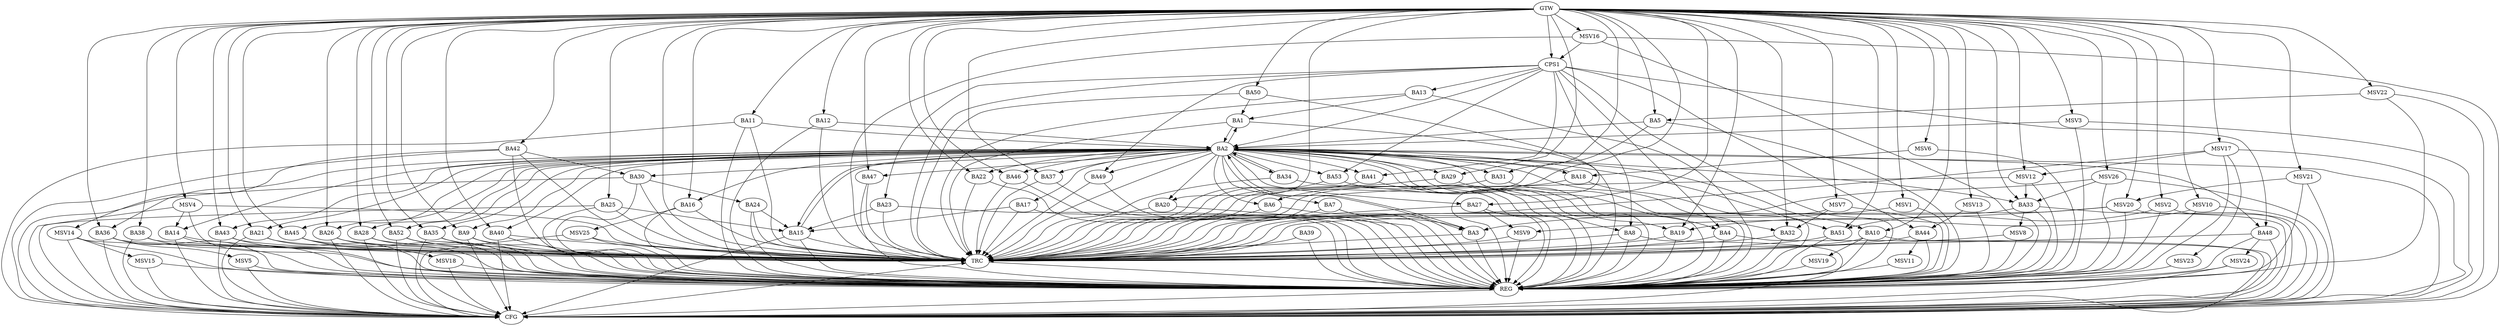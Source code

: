 strict digraph G {
  BA1 [ label="BA1" ];
  BA2 [ label="BA2" ];
  BA3 [ label="BA3" ];
  BA4 [ label="BA4" ];
  BA5 [ label="BA5" ];
  BA6 [ label="BA6" ];
  BA7 [ label="BA7" ];
  BA8 [ label="BA8" ];
  BA9 [ label="BA9" ];
  BA10 [ label="BA10" ];
  BA11 [ label="BA11" ];
  BA12 [ label="BA12" ];
  BA13 [ label="BA13" ];
  BA14 [ label="BA14" ];
  BA15 [ label="BA15" ];
  BA16 [ label="BA16" ];
  BA17 [ label="BA17" ];
  BA18 [ label="BA18" ];
  BA19 [ label="BA19" ];
  BA20 [ label="BA20" ];
  BA21 [ label="BA21" ];
  BA22 [ label="BA22" ];
  BA23 [ label="BA23" ];
  BA24 [ label="BA24" ];
  BA25 [ label="BA25" ];
  BA26 [ label="BA26" ];
  BA27 [ label="BA27" ];
  BA28 [ label="BA28" ];
  BA29 [ label="BA29" ];
  BA30 [ label="BA30" ];
  BA31 [ label="BA31" ];
  BA32 [ label="BA32" ];
  BA33 [ label="BA33" ];
  BA34 [ label="BA34" ];
  BA35 [ label="BA35" ];
  BA36 [ label="BA36" ];
  BA37 [ label="BA37" ];
  BA38 [ label="BA38" ];
  BA39 [ label="BA39" ];
  BA40 [ label="BA40" ];
  BA41 [ label="BA41" ];
  BA42 [ label="BA42" ];
  BA43 [ label="BA43" ];
  BA44 [ label="BA44" ];
  BA45 [ label="BA45" ];
  BA46 [ label="BA46" ];
  BA47 [ label="BA47" ];
  BA48 [ label="BA48" ];
  BA49 [ label="BA49" ];
  BA50 [ label="BA50" ];
  BA51 [ label="BA51" ];
  BA52 [ label="BA52" ];
  BA53 [ label="BA53" ];
  CPS1 [ label="CPS1" ];
  GTW [ label="GTW" ];
  REG [ label="REG" ];
  CFG [ label="CFG" ];
  TRC [ label="TRC" ];
  MSV1 [ label="MSV1" ];
  MSV2 [ label="MSV2" ];
  MSV3 [ label="MSV3" ];
  MSV4 [ label="MSV4" ];
  MSV5 [ label="MSV5" ];
  MSV6 [ label="MSV6" ];
  MSV7 [ label="MSV7" ];
  MSV8 [ label="MSV8" ];
  MSV9 [ label="MSV9" ];
  MSV10 [ label="MSV10" ];
  MSV11 [ label="MSV11" ];
  MSV12 [ label="MSV12" ];
  MSV13 [ label="MSV13" ];
  MSV14 [ label="MSV14" ];
  MSV15 [ label="MSV15" ];
  MSV16 [ label="MSV16" ];
  MSV17 [ label="MSV17" ];
  MSV18 [ label="MSV18" ];
  MSV19 [ label="MSV19" ];
  MSV20 [ label="MSV20" ];
  MSV21 [ label="MSV21" ];
  MSV22 [ label="MSV22" ];
  MSV23 [ label="MSV23" ];
  MSV24 [ label="MSV24" ];
  MSV25 [ label="MSV25" ];
  MSV26 [ label="MSV26" ];
  BA1 -> BA2;
  BA2 -> BA1;
  BA3 -> BA2;
  BA5 -> BA2;
  BA7 -> BA3;
  BA11 -> BA2;
  BA12 -> BA2;
  BA13 -> BA1;
  BA15 -> BA2;
  BA17 -> BA15;
  BA18 -> BA2;
  BA23 -> BA15;
  BA24 -> BA15;
  BA25 -> BA15;
  BA30 -> BA24;
  BA34 -> BA2;
  BA42 -> BA30;
  BA50 -> BA1;
  CPS1 -> BA4;
  CPS1 -> BA41;
  CPS1 -> BA23;
  CPS1 -> BA44;
  CPS1 -> BA2;
  CPS1 -> BA53;
  CPS1 -> BA49;
  CPS1 -> BA48;
  CPS1 -> BA13;
  CPS1 -> BA8;
  GTW -> BA5;
  GTW -> BA6;
  GTW -> BA9;
  GTW -> BA10;
  GTW -> BA11;
  GTW -> BA12;
  GTW -> BA16;
  GTW -> BA19;
  GTW -> BA20;
  GTW -> BA21;
  GTW -> BA22;
  GTW -> BA25;
  GTW -> BA26;
  GTW -> BA27;
  GTW -> BA28;
  GTW -> BA29;
  GTW -> BA31;
  GTW -> BA32;
  GTW -> BA33;
  GTW -> BA35;
  GTW -> BA36;
  GTW -> BA37;
  GTW -> BA38;
  GTW -> BA40;
  GTW -> BA42;
  GTW -> BA43;
  GTW -> BA45;
  GTW -> BA46;
  GTW -> BA47;
  GTW -> BA50;
  GTW -> BA51;
  GTW -> BA52;
  GTW -> CPS1;
  BA1 -> REG;
  BA2 -> REG;
  BA3 -> REG;
  BA4 -> REG;
  BA5 -> REG;
  BA6 -> REG;
  BA7 -> REG;
  BA8 -> REG;
  BA9 -> REG;
  BA10 -> REG;
  BA11 -> REG;
  BA12 -> REG;
  BA13 -> REG;
  BA14 -> REG;
  BA15 -> REG;
  BA16 -> REG;
  BA17 -> REG;
  BA18 -> REG;
  BA19 -> REG;
  BA20 -> REG;
  BA21 -> REG;
  BA22 -> REG;
  BA23 -> REG;
  BA24 -> REG;
  BA25 -> REG;
  BA26 -> REG;
  BA27 -> REG;
  BA28 -> REG;
  BA29 -> REG;
  BA30 -> REG;
  BA31 -> REG;
  BA32 -> REG;
  BA33 -> REG;
  BA34 -> REG;
  BA35 -> REG;
  BA36 -> REG;
  BA37 -> REG;
  BA38 -> REG;
  BA39 -> REG;
  BA40 -> REG;
  BA41 -> REG;
  BA42 -> REG;
  BA43 -> REG;
  BA44 -> REG;
  BA45 -> REG;
  BA46 -> REG;
  BA47 -> REG;
  BA48 -> REG;
  BA49 -> REG;
  BA50 -> REG;
  BA51 -> REG;
  BA52 -> REG;
  BA53 -> REG;
  CPS1 -> REG;
  BA48 -> CFG;
  BA25 -> CFG;
  BA14 -> CFG;
  BA9 -> CFG;
  BA38 -> CFG;
  BA4 -> CFG;
  BA52 -> CFG;
  BA42 -> CFG;
  BA40 -> CFG;
  BA15 -> CFG;
  BA33 -> CFG;
  BA43 -> CFG;
  BA10 -> CFG;
  BA26 -> CFG;
  BA36 -> CFG;
  BA11 -> CFG;
  BA30 -> CFG;
  BA35 -> CFG;
  BA2 -> CFG;
  BA8 -> CFG;
  BA28 -> CFG;
  BA21 -> CFG;
  REG -> CFG;
  BA1 -> TRC;
  BA2 -> TRC;
  BA3 -> TRC;
  BA4 -> TRC;
  BA5 -> TRC;
  BA6 -> TRC;
  BA7 -> TRC;
  BA8 -> TRC;
  BA9 -> TRC;
  BA10 -> TRC;
  BA11 -> TRC;
  BA12 -> TRC;
  BA13 -> TRC;
  BA14 -> TRC;
  BA15 -> TRC;
  BA16 -> TRC;
  BA17 -> TRC;
  BA18 -> TRC;
  BA19 -> TRC;
  BA20 -> TRC;
  BA21 -> TRC;
  BA22 -> TRC;
  BA23 -> TRC;
  BA24 -> TRC;
  BA25 -> TRC;
  BA26 -> TRC;
  BA27 -> TRC;
  BA28 -> TRC;
  BA29 -> TRC;
  BA30 -> TRC;
  BA31 -> TRC;
  BA32 -> TRC;
  BA33 -> TRC;
  BA34 -> TRC;
  BA35 -> TRC;
  BA36 -> TRC;
  BA37 -> TRC;
  BA38 -> TRC;
  BA39 -> TRC;
  BA40 -> TRC;
  BA41 -> TRC;
  BA42 -> TRC;
  BA43 -> TRC;
  BA44 -> TRC;
  BA45 -> TRC;
  BA46 -> TRC;
  BA47 -> TRC;
  BA48 -> TRC;
  BA49 -> TRC;
  BA50 -> TRC;
  BA51 -> TRC;
  BA52 -> TRC;
  BA53 -> TRC;
  CPS1 -> TRC;
  GTW -> TRC;
  CFG -> TRC;
  TRC -> REG;
  BA2 -> BA41;
  BA2 -> BA35;
  BA2 -> BA20;
  BA2 -> BA14;
  BA2 -> BA32;
  BA2 -> BA52;
  BA2 -> BA18;
  BA2 -> BA16;
  BA2 -> BA27;
  BA2 -> BA21;
  BA2 -> BA34;
  BA2 -> BA29;
  BA2 -> BA15;
  BA2 -> BA40;
  BA2 -> BA10;
  BA2 -> BA7;
  BA2 -> BA17;
  BA2 -> BA47;
  BA2 -> BA22;
  BA2 -> BA33;
  BA2 -> BA3;
  BA2 -> BA37;
  BA2 -> BA26;
  BA2 -> BA28;
  BA2 -> BA51;
  BA2 -> BA48;
  BA2 -> BA49;
  BA2 -> BA36;
  BA2 -> BA6;
  BA2 -> BA9;
  BA2 -> BA8;
  BA2 -> BA31;
  BA2 -> BA46;
  BA2 -> BA45;
  BA2 -> BA43;
  BA2 -> BA30;
  BA2 -> BA19;
  BA2 -> BA4;
  BA2 -> BA53;
  MSV1 -> BA3;
  GTW -> MSV1;
  MSV1 -> REG;
  MSV2 -> BA51;
  GTW -> MSV2;
  MSV2 -> REG;
  MSV2 -> CFG;
  MSV3 -> BA2;
  GTW -> MSV3;
  MSV3 -> REG;
  MSV3 -> CFG;
  MSV4 -> BA14;
  GTW -> MSV4;
  MSV4 -> REG;
  MSV4 -> TRC;
  MSV4 -> CFG;
  BA36 -> MSV5;
  MSV5 -> REG;
  MSV5 -> CFG;
  MSV6 -> BA18;
  GTW -> MSV6;
  MSV6 -> REG;
  MSV7 -> BA32;
  GTW -> MSV7;
  MSV7 -> REG;
  MSV7 -> TRC;
  BA33 -> MSV8;
  MSV8 -> REG;
  MSV8 -> TRC;
  BA27 -> MSV9;
  MSV9 -> REG;
  MSV9 -> TRC;
  MSV10 -> BA19;
  GTW -> MSV10;
  MSV10 -> REG;
  MSV10 -> CFG;
  BA44 -> MSV11;
  MSV11 -> REG;
  MSV12 -> BA33;
  GTW -> MSV12;
  MSV12 -> REG;
  MSV12 -> TRC;
  MSV13 -> BA44;
  GTW -> MSV13;
  MSV13 -> REG;
  BA42 -> MSV14;
  MSV14 -> REG;
  MSV14 -> TRC;
  MSV14 -> CFG;
  MSV14 -> MSV15;
  MSV15 -> REG;
  MSV15 -> CFG;
  MSV16 -> CPS1;
  GTW -> MSV16;
  MSV16 -> REG;
  MSV16 -> TRC;
  MSV16 -> CFG;
  MSV17 -> MSV12;
  GTW -> MSV17;
  MSV17 -> REG;
  MSV17 -> TRC;
  MSV17 -> CFG;
  BA45 -> MSV18;
  MSV18 -> REG;
  MSV18 -> CFG;
  BA10 -> MSV19;
  MSV19 -> REG;
  MSV20 -> MSV9;
  GTW -> MSV20;
  MSV20 -> REG;
  MSV20 -> TRC;
  MSV20 -> CFG;
  MSV21 -> MSV20;
  GTW -> MSV21;
  MSV21 -> REG;
  MSV21 -> CFG;
  MSV22 -> BA5;
  GTW -> MSV22;
  MSV22 -> REG;
  MSV22 -> CFG;
  MSV17 -> MSV23;
  MSV23 -> REG;
  BA48 -> MSV24;
  MSV24 -> REG;
  MSV24 -> CFG;
  BA16 -> MSV25;
  MSV25 -> REG;
  MSV25 -> TRC;
  MSV25 -> CFG;
  MSV26 -> BA33;
  GTW -> MSV26;
  MSV26 -> REG;
  MSV26 -> TRC;
  MSV26 -> CFG;
}
